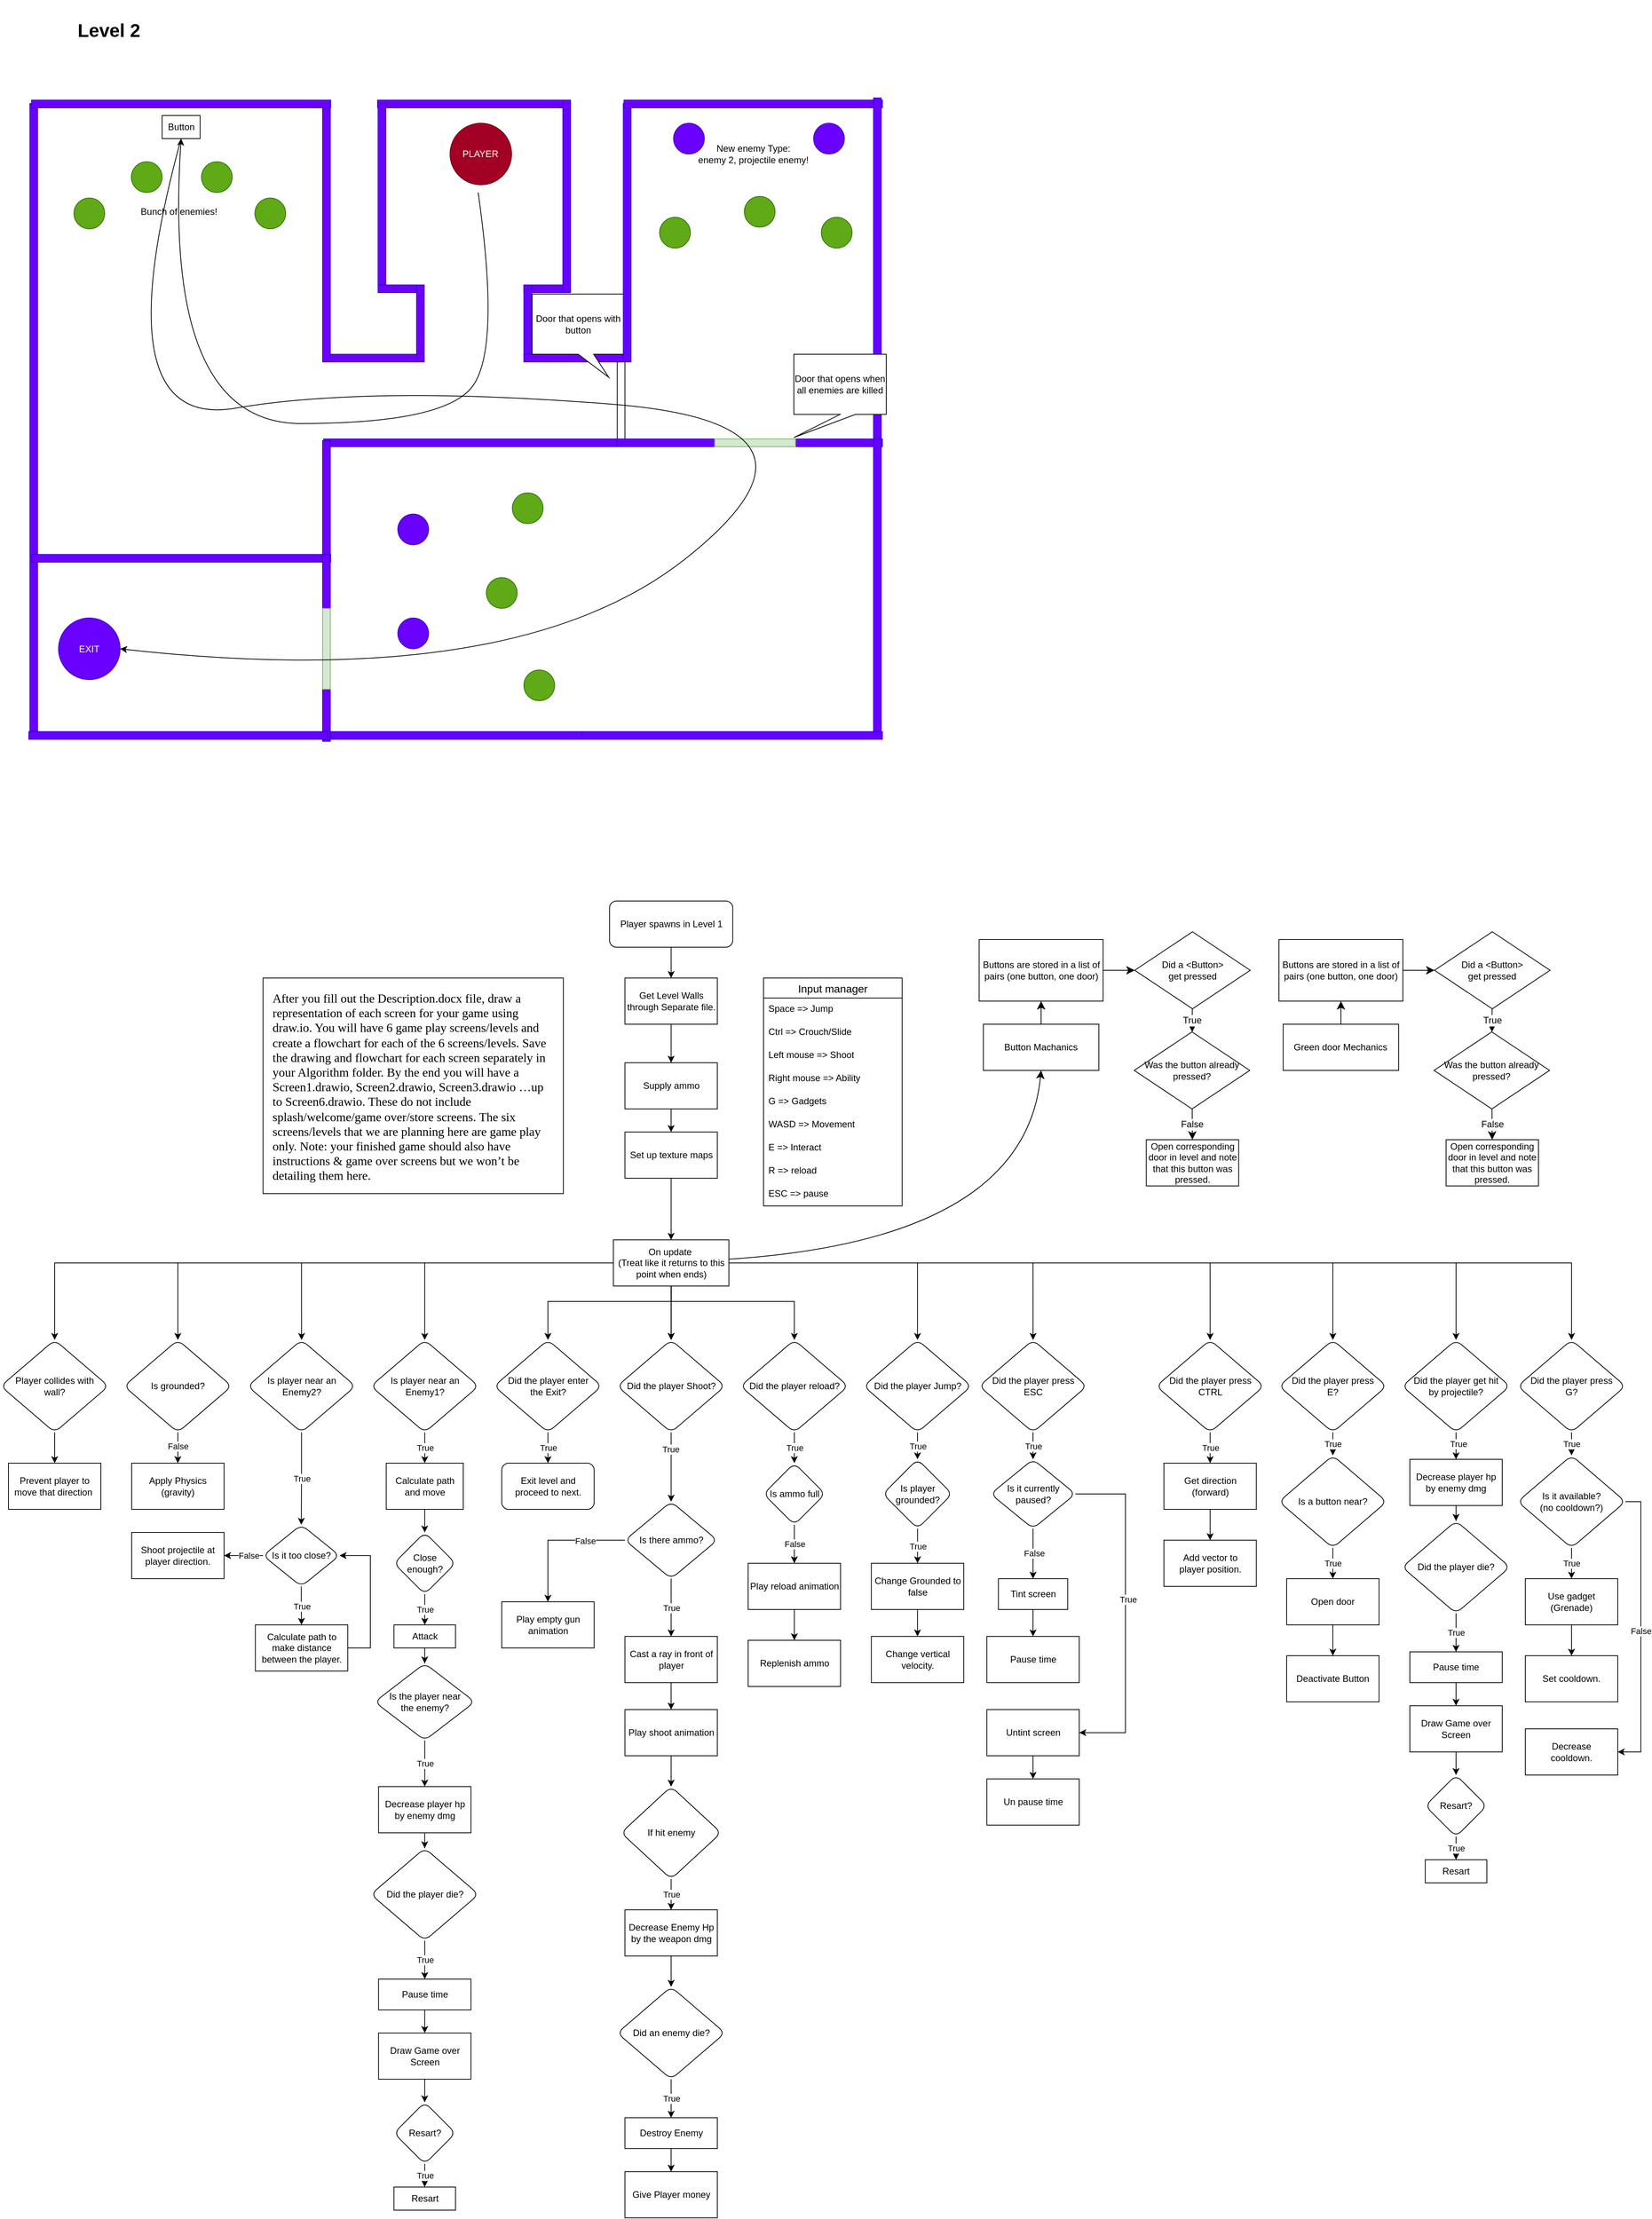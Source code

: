 <mxfile version="26.2.14">
  <diagram name="Page-1" id="39j0aMAwN46x6k9twVRf">
    <mxGraphModel dx="1889" dy="1077" grid="1" gridSize="10" guides="1" tooltips="1" connect="1" arrows="1" fold="1" page="1" pageScale="1" pageWidth="1200" pageHeight="2400" math="0" shadow="0">
      <root>
        <mxCell id="0" />
        <mxCell id="1" parent="0" />
        <mxCell id="3_nQXl5tRWnEGOc4Bg58-10" value="" style="edgeStyle=orthogonalEdgeStyle;rounded=0;orthogonalLoop=1;jettySize=auto;html=1;" parent="1" source="3_nQXl5tRWnEGOc4Bg58-11" target="3_nQXl5tRWnEGOc4Bg58-95" edge="1">
          <mxGeometry relative="1" as="geometry" />
        </mxCell>
        <mxCell id="3_nQXl5tRWnEGOc4Bg58-11" value="Player spawns in Level 1" style="rounded=1;whiteSpace=wrap;html=1;" parent="1" vertex="1">
          <mxGeometry x="790.64" y="1190" width="160" height="60" as="geometry" />
        </mxCell>
        <mxCell id="3_nQXl5tRWnEGOc4Bg58-12" value="Input manager" style="swimlane;fontStyle=0;childLayout=stackLayout;horizontal=1;startSize=26;horizontalStack=0;resizeParent=1;resizeParentMax=0;resizeLast=0;collapsible=1;marginBottom=0;align=center;fontSize=14;" parent="1" vertex="1">
          <mxGeometry x="990.64" y="1290" width="180" height="296" as="geometry">
            <mxRectangle x="790" y="520" width="130" height="30" as="alternateBounds" />
          </mxGeometry>
        </mxCell>
        <mxCell id="3_nQXl5tRWnEGOc4Bg58-13" value="Space =&amp;gt; Jump" style="text;strokeColor=none;fillColor=none;spacingLeft=4;spacingRight=4;overflow=hidden;rotatable=0;points=[[0,0.5],[1,0.5]];portConstraint=eastwest;fontSize=12;whiteSpace=wrap;html=1;" parent="3_nQXl5tRWnEGOc4Bg58-12" vertex="1">
          <mxGeometry y="26" width="180" height="30" as="geometry" />
        </mxCell>
        <mxCell id="3_nQXl5tRWnEGOc4Bg58-14" value="Ctrl =&amp;gt; Crouch/Slide" style="text;strokeColor=none;fillColor=none;spacingLeft=4;spacingRight=4;overflow=hidden;rotatable=0;points=[[0,0.5],[1,0.5]];portConstraint=eastwest;fontSize=12;whiteSpace=wrap;html=1;" parent="3_nQXl5tRWnEGOc4Bg58-12" vertex="1">
          <mxGeometry y="56" width="180" height="30" as="geometry" />
        </mxCell>
        <mxCell id="3_nQXl5tRWnEGOc4Bg58-15" value="Left mouse =&amp;gt; Shoot" style="text;strokeColor=none;fillColor=none;spacingLeft=4;spacingRight=4;overflow=hidden;rotatable=0;points=[[0,0.5],[1,0.5]];portConstraint=eastwest;fontSize=12;whiteSpace=wrap;html=1;" parent="3_nQXl5tRWnEGOc4Bg58-12" vertex="1">
          <mxGeometry y="86" width="180" height="30" as="geometry" />
        </mxCell>
        <mxCell id="3_nQXl5tRWnEGOc4Bg58-16" value="Right mouse =&amp;gt; Ability" style="text;strokeColor=none;fillColor=none;spacingLeft=4;spacingRight=4;overflow=hidden;rotatable=0;points=[[0,0.5],[1,0.5]];portConstraint=eastwest;fontSize=12;whiteSpace=wrap;html=1;" parent="3_nQXl5tRWnEGOc4Bg58-12" vertex="1">
          <mxGeometry y="116" width="180" height="30" as="geometry" />
        </mxCell>
        <mxCell id="3_nQXl5tRWnEGOc4Bg58-267" value="G =&amp;gt; Gadgets" style="text;strokeColor=none;fillColor=none;spacingLeft=4;spacingRight=4;overflow=hidden;rotatable=0;points=[[0,0.5],[1,0.5]];portConstraint=eastwest;fontSize=12;whiteSpace=wrap;html=1;" parent="3_nQXl5tRWnEGOc4Bg58-12" vertex="1">
          <mxGeometry y="146" width="180" height="30" as="geometry" />
        </mxCell>
        <mxCell id="3_nQXl5tRWnEGOc4Bg58-17" value="WASD =&amp;gt; Movement" style="text;strokeColor=none;fillColor=none;spacingLeft=4;spacingRight=4;overflow=hidden;rotatable=0;points=[[0,0.5],[1,0.5]];portConstraint=eastwest;fontSize=12;whiteSpace=wrap;html=1;" parent="3_nQXl5tRWnEGOc4Bg58-12" vertex="1">
          <mxGeometry y="176" width="180" height="30" as="geometry" />
        </mxCell>
        <mxCell id="3_nQXl5tRWnEGOc4Bg58-18" value="E =&amp;gt; Interact" style="text;strokeColor=none;fillColor=none;spacingLeft=4;spacingRight=4;overflow=hidden;rotatable=0;points=[[0,0.5],[1,0.5]];portConstraint=eastwest;fontSize=12;whiteSpace=wrap;html=1;" parent="3_nQXl5tRWnEGOc4Bg58-12" vertex="1">
          <mxGeometry y="206" width="180" height="30" as="geometry" />
        </mxCell>
        <mxCell id="3_nQXl5tRWnEGOc4Bg58-19" value="R =&amp;gt; reload" style="text;strokeColor=none;fillColor=none;spacingLeft=4;spacingRight=4;overflow=hidden;rotatable=0;points=[[0,0.5],[1,0.5]];portConstraint=eastwest;fontSize=12;whiteSpace=wrap;html=1;" parent="3_nQXl5tRWnEGOc4Bg58-12" vertex="1">
          <mxGeometry y="236" width="180" height="30" as="geometry" />
        </mxCell>
        <mxCell id="3_nQXl5tRWnEGOc4Bg58-20" value="ESC =&amp;gt; pause" style="text;strokeColor=none;fillColor=none;spacingLeft=4;spacingRight=4;overflow=hidden;rotatable=0;points=[[0,0.5],[1,0.5]];portConstraint=eastwest;fontSize=12;whiteSpace=wrap;html=1;" parent="3_nQXl5tRWnEGOc4Bg58-12" vertex="1">
          <mxGeometry y="266" width="180" height="30" as="geometry" />
        </mxCell>
        <mxCell id="3_nQXl5tRWnEGOc4Bg58-21" value="" style="edgeStyle=orthogonalEdgeStyle;rounded=0;orthogonalLoop=1;jettySize=auto;html=1;" parent="1" source="3_nQXl5tRWnEGOc4Bg58-23" target="3_nQXl5tRWnEGOc4Bg58-79" edge="1">
          <mxGeometry relative="1" as="geometry" />
        </mxCell>
        <mxCell id="3_nQXl5tRWnEGOc4Bg58-22" value="True" style="edgeLabel;html=1;align=center;verticalAlign=middle;resizable=0;points=[];" parent="3_nQXl5tRWnEGOc4Bg58-21" vertex="1" connectable="0">
          <mxGeometry x="-0.511" y="-1" relative="1" as="geometry">
            <mxPoint as="offset" />
          </mxGeometry>
        </mxCell>
        <mxCell id="3_nQXl5tRWnEGOc4Bg58-23" value="Did the player Shoot?" style="rhombus;whiteSpace=wrap;html=1;rounded=1;" parent="1" vertex="1">
          <mxGeometry x="800.64" y="1760" width="140" height="120" as="geometry" />
        </mxCell>
        <mxCell id="3_nQXl5tRWnEGOc4Bg58-24" value="Apply Physics (gravity)" style="rounded=0;whiteSpace=wrap;html=1;" parent="1" vertex="1">
          <mxGeometry x="170" y="1920" width="120" height="60" as="geometry" />
        </mxCell>
        <mxCell id="3_nQXl5tRWnEGOc4Bg58-25" value="" style="edgeStyle=orthogonalEdgeStyle;rounded=0;orthogonalLoop=1;jettySize=auto;html=1;" parent="1" source="3_nQXl5tRWnEGOc4Bg58-34" target="3_nQXl5tRWnEGOc4Bg58-23" edge="1">
          <mxGeometry relative="1" as="geometry" />
        </mxCell>
        <mxCell id="3_nQXl5tRWnEGOc4Bg58-26" value="" style="edgeStyle=orthogonalEdgeStyle;rounded=0;orthogonalLoop=1;jettySize=auto;html=1;" parent="1" source="3_nQXl5tRWnEGOc4Bg58-34" target="3_nQXl5tRWnEGOc4Bg58-23" edge="1">
          <mxGeometry relative="1" as="geometry" />
        </mxCell>
        <mxCell id="3_nQXl5tRWnEGOc4Bg58-27" style="edgeStyle=orthogonalEdgeStyle;rounded=0;orthogonalLoop=1;jettySize=auto;html=1;entryX=0.5;entryY=0;entryDx=0;entryDy=0;" parent="1" source="3_nQXl5tRWnEGOc4Bg58-34" target="3_nQXl5tRWnEGOc4Bg58-46" edge="1">
          <mxGeometry relative="1" as="geometry">
            <Array as="points">
              <mxPoint x="870.64" y="1710" />
              <mxPoint x="710.64" y="1710" />
            </Array>
          </mxGeometry>
        </mxCell>
        <mxCell id="3_nQXl5tRWnEGOc4Bg58-28" style="edgeStyle=orthogonalEdgeStyle;rounded=0;orthogonalLoop=1;jettySize=auto;html=1;" parent="1" source="3_nQXl5tRWnEGOc4Bg58-34" target="3_nQXl5tRWnEGOc4Bg58-63" edge="1">
          <mxGeometry relative="1" as="geometry" />
        </mxCell>
        <mxCell id="3_nQXl5tRWnEGOc4Bg58-29" style="edgeStyle=orthogonalEdgeStyle;rounded=0;orthogonalLoop=1;jettySize=auto;html=1;" parent="1" source="3_nQXl5tRWnEGOc4Bg58-34" target="3_nQXl5tRWnEGOc4Bg58-71" edge="1">
          <mxGeometry relative="1" as="geometry">
            <Array as="points">
              <mxPoint x="870.64" y="1710" />
              <mxPoint x="1030.64" y="1710" />
            </Array>
          </mxGeometry>
        </mxCell>
        <mxCell id="3_nQXl5tRWnEGOc4Bg58-30" style="edgeStyle=orthogonalEdgeStyle;rounded=0;orthogonalLoop=1;jettySize=auto;html=1;" parent="1" source="3_nQXl5tRWnEGOc4Bg58-34" target="3_nQXl5tRWnEGOc4Bg58-82" edge="1">
          <mxGeometry relative="1" as="geometry" />
        </mxCell>
        <mxCell id="3_nQXl5tRWnEGOc4Bg58-31" style="edgeStyle=orthogonalEdgeStyle;rounded=0;orthogonalLoop=1;jettySize=auto;html=1;" parent="1" source="3_nQXl5tRWnEGOc4Bg58-34" target="3_nQXl5tRWnEGOc4Bg58-93" edge="1">
          <mxGeometry relative="1" as="geometry" />
        </mxCell>
        <mxCell id="3_nQXl5tRWnEGOc4Bg58-32" style="edgeStyle=orthogonalEdgeStyle;rounded=0;orthogonalLoop=1;jettySize=auto;html=1;entryX=0.5;entryY=0;entryDx=0;entryDy=0;" parent="1" source="3_nQXl5tRWnEGOc4Bg58-34" target="3_nQXl5tRWnEGOc4Bg58-115" edge="1">
          <mxGeometry relative="1" as="geometry" />
        </mxCell>
        <mxCell id="3_nQXl5tRWnEGOc4Bg58-33" style="edgeStyle=orthogonalEdgeStyle;rounded=0;orthogonalLoop=1;jettySize=auto;html=1;entryX=0.5;entryY=0;entryDx=0;entryDy=0;" parent="1" source="3_nQXl5tRWnEGOc4Bg58-34" target="3_nQXl5tRWnEGOc4Bg58-101" edge="1">
          <mxGeometry relative="1" as="geometry" />
        </mxCell>
        <mxCell id="3_nQXl5tRWnEGOc4Bg58-223" style="edgeStyle=orthogonalEdgeStyle;rounded=0;orthogonalLoop=1;jettySize=auto;html=1;entryX=0.5;entryY=0;entryDx=0;entryDy=0;" parent="1" source="3_nQXl5tRWnEGOc4Bg58-34" target="3_nQXl5tRWnEGOc4Bg58-221" edge="1">
          <mxGeometry relative="1" as="geometry" />
        </mxCell>
        <mxCell id="3_nQXl5tRWnEGOc4Bg58-247" style="edgeStyle=orthogonalEdgeStyle;rounded=0;orthogonalLoop=1;jettySize=auto;html=1;entryX=0.5;entryY=0;entryDx=0;entryDy=0;" parent="1" source="3_nQXl5tRWnEGOc4Bg58-34" target="3_nQXl5tRWnEGOc4Bg58-231" edge="1">
          <mxGeometry relative="1" as="geometry" />
        </mxCell>
        <mxCell id="3_nQXl5tRWnEGOc4Bg58-256" style="edgeStyle=orthogonalEdgeStyle;rounded=0;orthogonalLoop=1;jettySize=auto;html=1;entryX=0.5;entryY=0;entryDx=0;entryDy=0;" parent="1" source="3_nQXl5tRWnEGOc4Bg58-34" target="3_nQXl5tRWnEGOc4Bg58-252" edge="1">
          <mxGeometry relative="1" as="geometry" />
        </mxCell>
        <mxCell id="3_nQXl5tRWnEGOc4Bg58-276" style="edgeStyle=orthogonalEdgeStyle;rounded=0;orthogonalLoop=1;jettySize=auto;html=1;entryX=0.5;entryY=0;entryDx=0;entryDy=0;" parent="1" source="3_nQXl5tRWnEGOc4Bg58-34" target="3_nQXl5tRWnEGOc4Bg58-275" edge="1">
          <mxGeometry relative="1" as="geometry" />
        </mxCell>
        <mxCell id="vhEG3kiSZnOUu8myDQIe-4" style="edgeStyle=orthogonalEdgeStyle;rounded=0;orthogonalLoop=1;jettySize=auto;html=1;entryX=0.5;entryY=0;entryDx=0;entryDy=0;" parent="1" source="3_nQXl5tRWnEGOc4Bg58-34" target="vhEG3kiSZnOUu8myDQIe-2" edge="1">
          <mxGeometry relative="1" as="geometry" />
        </mxCell>
        <mxCell id="929An35CtNsn8mJ7KxwY-10" style="edgeStyle=none;curved=1;rounded=0;orthogonalLoop=1;jettySize=auto;html=1;entryX=0.5;entryY=1;entryDx=0;entryDy=0;fontSize=12;startSize=8;endSize=8;" edge="1" parent="1" source="3_nQXl5tRWnEGOc4Bg58-34" target="929An35CtNsn8mJ7KxwY-2">
          <mxGeometry relative="1" as="geometry">
            <Array as="points">
              <mxPoint x="1330" y="1630" />
            </Array>
          </mxGeometry>
        </mxCell>
        <mxCell id="3_nQXl5tRWnEGOc4Bg58-34" value="On update&amp;nbsp;&lt;div&gt;(Treat like it returns to this point when ends)&lt;/div&gt;" style="rounded=0;whiteSpace=wrap;html=1;" parent="1" vertex="1">
          <mxGeometry x="795.64" y="1630" width="150" height="60" as="geometry" />
        </mxCell>
        <mxCell id="3_nQXl5tRWnEGOc4Bg58-35" value="" style="edgeStyle=orthogonalEdgeStyle;rounded=0;orthogonalLoop=1;jettySize=auto;html=1;" parent="1" source="3_nQXl5tRWnEGOc4Bg58-36" target="3_nQXl5tRWnEGOc4Bg58-90" edge="1">
          <mxGeometry relative="1" as="geometry" />
        </mxCell>
        <mxCell id="3_nQXl5tRWnEGOc4Bg58-36" value="Cast a ray in front of player" style="rounded=0;whiteSpace=wrap;html=1;" parent="1" vertex="1">
          <mxGeometry x="810.64" y="2145" width="120" height="60" as="geometry" />
        </mxCell>
        <mxCell id="3_nQXl5tRWnEGOc4Bg58-37" value="True" style="edgeStyle=orthogonalEdgeStyle;rounded=0;orthogonalLoop=1;jettySize=auto;html=1;" parent="1" source="3_nQXl5tRWnEGOc4Bg58-38" target="3_nQXl5tRWnEGOc4Bg58-40" edge="1">
          <mxGeometry relative="1" as="geometry" />
        </mxCell>
        <mxCell id="3_nQXl5tRWnEGOc4Bg58-38" value="If hit enemy" style="rhombus;whiteSpace=wrap;html=1;rounded=1;" parent="1" vertex="1">
          <mxGeometry x="805.64" y="2340" width="130" height="120" as="geometry" />
        </mxCell>
        <mxCell id="3_nQXl5tRWnEGOc4Bg58-39" value="" style="edgeStyle=orthogonalEdgeStyle;rounded=0;orthogonalLoop=1;jettySize=auto;html=1;" parent="1" source="3_nQXl5tRWnEGOc4Bg58-40" target="3_nQXl5tRWnEGOc4Bg58-49" edge="1">
          <mxGeometry relative="1" as="geometry" />
        </mxCell>
        <mxCell id="3_nQXl5tRWnEGOc4Bg58-40" value="Decrease Enemy Hp by the weapon dmg" style="whiteSpace=wrap;html=1;rounded=0;" parent="1" vertex="1">
          <mxGeometry x="810.64" y="2500" width="120" height="60" as="geometry" />
        </mxCell>
        <mxCell id="3_nQXl5tRWnEGOc4Bg58-41" value="True" style="edgeStyle=orthogonalEdgeStyle;rounded=0;orthogonalLoop=1;jettySize=auto;html=1;" parent="1" source="3_nQXl5tRWnEGOc4Bg58-42" target="3_nQXl5tRWnEGOc4Bg58-44" edge="1">
          <mxGeometry relative="1" as="geometry" />
        </mxCell>
        <mxCell id="3_nQXl5tRWnEGOc4Bg58-42" value="Is the player near the enemy?" style="rhombus;whiteSpace=wrap;html=1;rounded=1;spacing=10;" parent="1" vertex="1">
          <mxGeometry x="485.64" y="2180" width="130" height="100" as="geometry" />
        </mxCell>
        <mxCell id="3_nQXl5tRWnEGOc4Bg58-43" value="" style="edgeStyle=orthogonalEdgeStyle;rounded=0;orthogonalLoop=1;jettySize=auto;html=1;" parent="1" source="3_nQXl5tRWnEGOc4Bg58-44" target="3_nQXl5tRWnEGOc4Bg58-54" edge="1">
          <mxGeometry relative="1" as="geometry" />
        </mxCell>
        <mxCell id="3_nQXl5tRWnEGOc4Bg58-44" value="Decrease player hp by enemy dmg" style="rounded=0;whiteSpace=wrap;html=1;" parent="1" vertex="1">
          <mxGeometry x="490.64" y="2340" width="120" height="60" as="geometry" />
        </mxCell>
        <mxCell id="3_nQXl5tRWnEGOc4Bg58-45" value="True" style="edgeStyle=orthogonalEdgeStyle;rounded=0;orthogonalLoop=1;jettySize=auto;html=1;" parent="1" source="3_nQXl5tRWnEGOc4Bg58-46" target="3_nQXl5tRWnEGOc4Bg58-47" edge="1">
          <mxGeometry relative="1" as="geometry" />
        </mxCell>
        <mxCell id="3_nQXl5tRWnEGOc4Bg58-46" value="Did the player enter the Exit?" style="rhombus;whiteSpace=wrap;html=1;rounded=1;spacingLeft=10;spacingRight=10;" parent="1" vertex="1">
          <mxGeometry x="640.64" y="1760" width="140" height="120" as="geometry" />
        </mxCell>
        <mxCell id="3_nQXl5tRWnEGOc4Bg58-47" value="Exit level and proceed to next." style="whiteSpace=wrap;html=1;rounded=1;spacingLeft=10;spacingRight=10;" parent="1" vertex="1">
          <mxGeometry x="650.64" y="1920" width="120" height="60" as="geometry" />
        </mxCell>
        <mxCell id="3_nQXl5tRWnEGOc4Bg58-48" value="True" style="edgeStyle=orthogonalEdgeStyle;rounded=0;orthogonalLoop=1;jettySize=auto;html=1;" parent="1" source="3_nQXl5tRWnEGOc4Bg58-49" target="3_nQXl5tRWnEGOc4Bg58-51" edge="1">
          <mxGeometry relative="1" as="geometry" />
        </mxCell>
        <mxCell id="3_nQXl5tRWnEGOc4Bg58-49" value="Did an enemy die?" style="rhombus;whiteSpace=wrap;html=1;rounded=1;" parent="1" vertex="1">
          <mxGeometry x="800.64" y="2600" width="140" height="120" as="geometry" />
        </mxCell>
        <mxCell id="3_nQXl5tRWnEGOc4Bg58-50" value="" style="edgeStyle=orthogonalEdgeStyle;rounded=0;orthogonalLoop=1;jettySize=auto;html=1;" parent="1" source="3_nQXl5tRWnEGOc4Bg58-51" target="3_nQXl5tRWnEGOc4Bg58-52" edge="1">
          <mxGeometry relative="1" as="geometry" />
        </mxCell>
        <mxCell id="3_nQXl5tRWnEGOc4Bg58-51" value="Destroy Enemy" style="whiteSpace=wrap;html=1;rounded=0;" parent="1" vertex="1">
          <mxGeometry x="810.64" y="2770" width="120" height="40" as="geometry" />
        </mxCell>
        <mxCell id="3_nQXl5tRWnEGOc4Bg58-52" value="Give Player money" style="whiteSpace=wrap;html=1;rounded=0;" parent="1" vertex="1">
          <mxGeometry x="810.64" y="2840" width="120" height="60" as="geometry" />
        </mxCell>
        <mxCell id="3_nQXl5tRWnEGOc4Bg58-53" value="True" style="edgeStyle=orthogonalEdgeStyle;rounded=0;orthogonalLoop=1;jettySize=auto;html=1;" parent="1" source="3_nQXl5tRWnEGOc4Bg58-54" target="3_nQXl5tRWnEGOc4Bg58-56" edge="1">
          <mxGeometry relative="1" as="geometry" />
        </mxCell>
        <mxCell id="3_nQXl5tRWnEGOc4Bg58-54" value="Did the player die?" style="rhombus;whiteSpace=wrap;html=1;rounded=1;" parent="1" vertex="1">
          <mxGeometry x="480.64" y="2420" width="140" height="120" as="geometry" />
        </mxCell>
        <mxCell id="3_nQXl5tRWnEGOc4Bg58-55" value="" style="edgeStyle=orthogonalEdgeStyle;rounded=0;orthogonalLoop=1;jettySize=auto;html=1;" parent="1" source="3_nQXl5tRWnEGOc4Bg58-56" target="3_nQXl5tRWnEGOc4Bg58-58" edge="1">
          <mxGeometry relative="1" as="geometry" />
        </mxCell>
        <mxCell id="3_nQXl5tRWnEGOc4Bg58-56" value="Pause time" style="whiteSpace=wrap;html=1;rounded=0;" parent="1" vertex="1">
          <mxGeometry x="490.64" y="2590" width="120" height="40" as="geometry" />
        </mxCell>
        <mxCell id="3_nQXl5tRWnEGOc4Bg58-57" value="" style="edgeStyle=orthogonalEdgeStyle;rounded=0;orthogonalLoop=1;jettySize=auto;html=1;" parent="1" source="3_nQXl5tRWnEGOc4Bg58-58" target="3_nQXl5tRWnEGOc4Bg58-60" edge="1">
          <mxGeometry relative="1" as="geometry" />
        </mxCell>
        <mxCell id="3_nQXl5tRWnEGOc4Bg58-58" value="Draw Game over Screen" style="whiteSpace=wrap;html=1;rounded=0;" parent="1" vertex="1">
          <mxGeometry x="490.64" y="2660" width="120" height="60" as="geometry" />
        </mxCell>
        <mxCell id="3_nQXl5tRWnEGOc4Bg58-59" value="True" style="edgeStyle=orthogonalEdgeStyle;rounded=0;orthogonalLoop=1;jettySize=auto;html=1;" parent="1" source="3_nQXl5tRWnEGOc4Bg58-60" target="3_nQXl5tRWnEGOc4Bg58-61" edge="1">
          <mxGeometry relative="1" as="geometry" />
        </mxCell>
        <mxCell id="3_nQXl5tRWnEGOc4Bg58-60" value="Resart?" style="rhombus;whiteSpace=wrap;html=1;rounded=1;" parent="1" vertex="1">
          <mxGeometry x="510.64" y="2750" width="80" height="80" as="geometry" />
        </mxCell>
        <mxCell id="3_nQXl5tRWnEGOc4Bg58-61" value="Resart" style="whiteSpace=wrap;html=1;rounded=0;" parent="1" vertex="1">
          <mxGeometry x="510.64" y="2860" width="80" height="30" as="geometry" />
        </mxCell>
        <mxCell id="3_nQXl5tRWnEGOc4Bg58-62" value="True" style="edgeStyle=orthogonalEdgeStyle;rounded=0;orthogonalLoop=1;jettySize=auto;html=1;" parent="1" source="3_nQXl5tRWnEGOc4Bg58-63" target="3_nQXl5tRWnEGOc4Bg58-65" edge="1">
          <mxGeometry relative="1" as="geometry" />
        </mxCell>
        <mxCell id="3_nQXl5tRWnEGOc4Bg58-63" value="Is player near an Enemy1?" style="rhombus;whiteSpace=wrap;html=1;rounded=1;spacingLeft=10;spacingRight=10;" parent="1" vertex="1">
          <mxGeometry x="480.64" y="1760" width="140" height="120" as="geometry" />
        </mxCell>
        <mxCell id="3_nQXl5tRWnEGOc4Bg58-64" value="" style="edgeStyle=orthogonalEdgeStyle;rounded=0;orthogonalLoop=1;jettySize=auto;html=1;" parent="1" source="3_nQXl5tRWnEGOc4Bg58-65" target="3_nQXl5tRWnEGOc4Bg58-67" edge="1">
          <mxGeometry relative="1" as="geometry" />
        </mxCell>
        <mxCell id="3_nQXl5tRWnEGOc4Bg58-65" value="Calculate path and move" style="whiteSpace=wrap;html=1;rounded=0;" parent="1" vertex="1">
          <mxGeometry x="500.64" y="1920" width="100" height="60" as="geometry" />
        </mxCell>
        <mxCell id="3_nQXl5tRWnEGOc4Bg58-66" value="True" style="edgeStyle=orthogonalEdgeStyle;rounded=0;orthogonalLoop=1;jettySize=auto;html=1;" parent="1" source="3_nQXl5tRWnEGOc4Bg58-67" target="3_nQXl5tRWnEGOc4Bg58-69" edge="1">
          <mxGeometry relative="1" as="geometry" />
        </mxCell>
        <mxCell id="3_nQXl5tRWnEGOc4Bg58-67" value="Close enough?" style="rhombus;whiteSpace=wrap;html=1;rounded=1;" parent="1" vertex="1">
          <mxGeometry x="510.64" y="2010" width="80" height="80" as="geometry" />
        </mxCell>
        <mxCell id="3_nQXl5tRWnEGOc4Bg58-68" value="" style="edgeStyle=orthogonalEdgeStyle;rounded=0;orthogonalLoop=1;jettySize=auto;html=1;" parent="1" source="3_nQXl5tRWnEGOc4Bg58-69" target="3_nQXl5tRWnEGOc4Bg58-42" edge="1">
          <mxGeometry relative="1" as="geometry" />
        </mxCell>
        <mxCell id="3_nQXl5tRWnEGOc4Bg58-69" value="Attack" style="whiteSpace=wrap;html=1;rounded=0;" parent="1" vertex="1">
          <mxGeometry x="510.64" y="2130" width="80" height="30" as="geometry" />
        </mxCell>
        <mxCell id="3_nQXl5tRWnEGOc4Bg58-70" value="True" style="edgeStyle=orthogonalEdgeStyle;rounded=0;orthogonalLoop=1;jettySize=auto;html=1;" parent="1" source="3_nQXl5tRWnEGOc4Bg58-71" target="3_nQXl5tRWnEGOc4Bg58-73" edge="1">
          <mxGeometry relative="1" as="geometry" />
        </mxCell>
        <mxCell id="3_nQXl5tRWnEGOc4Bg58-71" value="Did the player reload?" style="rhombus;whiteSpace=wrap;html=1;rounded=1;" parent="1" vertex="1">
          <mxGeometry x="960.64" y="1760" width="140" height="120" as="geometry" />
        </mxCell>
        <mxCell id="3_nQXl5tRWnEGOc4Bg58-72" value="False" style="edgeStyle=orthogonalEdgeStyle;rounded=0;orthogonalLoop=1;jettySize=auto;html=1;" parent="1" source="3_nQXl5tRWnEGOc4Bg58-73" target="3_nQXl5tRWnEGOc4Bg58-75" edge="1">
          <mxGeometry relative="1" as="geometry" />
        </mxCell>
        <mxCell id="3_nQXl5tRWnEGOc4Bg58-73" value="Is ammo full" style="rhombus;whiteSpace=wrap;html=1;rounded=1;" parent="1" vertex="1">
          <mxGeometry x="990.64" y="1920" width="80" height="80" as="geometry" />
        </mxCell>
        <mxCell id="3_nQXl5tRWnEGOc4Bg58-74" value="" style="edgeStyle=orthogonalEdgeStyle;rounded=0;orthogonalLoop=1;jettySize=auto;html=1;" parent="1" source="3_nQXl5tRWnEGOc4Bg58-75" target="3_nQXl5tRWnEGOc4Bg58-80" edge="1">
          <mxGeometry relative="1" as="geometry" />
        </mxCell>
        <mxCell id="3_nQXl5tRWnEGOc4Bg58-75" value="Play reload animation" style="whiteSpace=wrap;html=1;rounded=0;" parent="1" vertex="1">
          <mxGeometry x="970.64" y="2050" width="120" height="60" as="geometry" />
        </mxCell>
        <mxCell id="3_nQXl5tRWnEGOc4Bg58-76" value="True" style="edgeStyle=orthogonalEdgeStyle;rounded=0;orthogonalLoop=1;jettySize=auto;html=1;" parent="1" source="3_nQXl5tRWnEGOc4Bg58-79" target="3_nQXl5tRWnEGOc4Bg58-36" edge="1">
          <mxGeometry relative="1" as="geometry" />
        </mxCell>
        <mxCell id="3_nQXl5tRWnEGOc4Bg58-77" value="" style="edgeStyle=orthogonalEdgeStyle;rounded=0;orthogonalLoop=1;jettySize=auto;html=1;" parent="1" source="3_nQXl5tRWnEGOc4Bg58-79" target="3_nQXl5tRWnEGOc4Bg58-88" edge="1">
          <mxGeometry relative="1" as="geometry" />
        </mxCell>
        <mxCell id="3_nQXl5tRWnEGOc4Bg58-78" value="False" style="edgeLabel;html=1;align=center;verticalAlign=middle;resizable=0;points=[];" parent="3_nQXl5tRWnEGOc4Bg58-77" vertex="1" connectable="0">
          <mxGeometry x="-0.43" y="1" relative="1" as="geometry">
            <mxPoint as="offset" />
          </mxGeometry>
        </mxCell>
        <mxCell id="3_nQXl5tRWnEGOc4Bg58-79" value="Is there ammo?" style="rhombus;whiteSpace=wrap;html=1;rounded=1;" parent="1" vertex="1">
          <mxGeometry x="810.64" y="1970" width="120" height="100" as="geometry" />
        </mxCell>
        <mxCell id="3_nQXl5tRWnEGOc4Bg58-80" value="Replenish ammo" style="whiteSpace=wrap;html=1;rounded=0;" parent="1" vertex="1">
          <mxGeometry x="970.64" y="2150" width="120" height="60" as="geometry" />
        </mxCell>
        <mxCell id="3_nQXl5tRWnEGOc4Bg58-81" value="True" style="edgeStyle=orthogonalEdgeStyle;rounded=0;orthogonalLoop=1;jettySize=auto;html=1;" parent="1" source="3_nQXl5tRWnEGOc4Bg58-82" target="3_nQXl5tRWnEGOc4Bg58-84" edge="1">
          <mxGeometry relative="1" as="geometry" />
        </mxCell>
        <mxCell id="3_nQXl5tRWnEGOc4Bg58-82" value="Did the player Jump?" style="rhombus;whiteSpace=wrap;html=1;rounded=1;" parent="1" vertex="1">
          <mxGeometry x="1120.64" y="1760" width="140" height="120" as="geometry" />
        </mxCell>
        <mxCell id="3_nQXl5tRWnEGOc4Bg58-83" value="True" style="edgeStyle=orthogonalEdgeStyle;rounded=0;orthogonalLoop=1;jettySize=auto;html=1;" parent="1" source="3_nQXl5tRWnEGOc4Bg58-84" target="3_nQXl5tRWnEGOc4Bg58-86" edge="1">
          <mxGeometry relative="1" as="geometry" />
        </mxCell>
        <mxCell id="3_nQXl5tRWnEGOc4Bg58-84" value="Is player grounded?" style="rhombus;whiteSpace=wrap;html=1;rounded=1;" parent="1" vertex="1">
          <mxGeometry x="1145.64" y="1915" width="90" height="90" as="geometry" />
        </mxCell>
        <mxCell id="3_nQXl5tRWnEGOc4Bg58-85" value="" style="edgeStyle=orthogonalEdgeStyle;rounded=0;orthogonalLoop=1;jettySize=auto;html=1;" parent="1" source="3_nQXl5tRWnEGOc4Bg58-86" target="3_nQXl5tRWnEGOc4Bg58-87" edge="1">
          <mxGeometry relative="1" as="geometry" />
        </mxCell>
        <mxCell id="3_nQXl5tRWnEGOc4Bg58-86" value="Change Grounded to false" style="whiteSpace=wrap;html=1;rounded=0;" parent="1" vertex="1">
          <mxGeometry x="1130.64" y="2050" width="120" height="60" as="geometry" />
        </mxCell>
        <mxCell id="3_nQXl5tRWnEGOc4Bg58-87" value="Change vertical velocity." style="whiteSpace=wrap;html=1;rounded=0;" parent="1" vertex="1">
          <mxGeometry x="1130.64" y="2145" width="120" height="60" as="geometry" />
        </mxCell>
        <mxCell id="3_nQXl5tRWnEGOc4Bg58-88" value="Play empty gun animation" style="whiteSpace=wrap;html=1;rounded=0;" parent="1" vertex="1">
          <mxGeometry x="650.64" y="2100" width="120" height="60" as="geometry" />
        </mxCell>
        <mxCell id="3_nQXl5tRWnEGOc4Bg58-89" value="" style="edgeStyle=orthogonalEdgeStyle;rounded=0;orthogonalLoop=1;jettySize=auto;html=1;" parent="1" source="3_nQXl5tRWnEGOc4Bg58-90" target="3_nQXl5tRWnEGOc4Bg58-38" edge="1">
          <mxGeometry relative="1" as="geometry" />
        </mxCell>
        <mxCell id="3_nQXl5tRWnEGOc4Bg58-90" value="Play shoot animation" style="whiteSpace=wrap;html=1;rounded=0;" parent="1" vertex="1">
          <mxGeometry x="810.64" y="2240" width="120" height="60" as="geometry" />
        </mxCell>
        <mxCell id="3_nQXl5tRWnEGOc4Bg58-91" style="edgeStyle=orthogonalEdgeStyle;rounded=0;orthogonalLoop=1;jettySize=auto;html=1;" parent="1" source="3_nQXl5tRWnEGOc4Bg58-93" target="3_nQXl5tRWnEGOc4Bg58-24" edge="1">
          <mxGeometry relative="1" as="geometry" />
        </mxCell>
        <mxCell id="3_nQXl5tRWnEGOc4Bg58-92" value="False" style="edgeLabel;html=1;align=center;verticalAlign=middle;resizable=0;points=[];" parent="3_nQXl5tRWnEGOc4Bg58-91" vertex="1" connectable="0">
          <mxGeometry x="-0.102" relative="1" as="geometry">
            <mxPoint as="offset" />
          </mxGeometry>
        </mxCell>
        <mxCell id="3_nQXl5tRWnEGOc4Bg58-93" value="Is grounded?" style="rhombus;whiteSpace=wrap;html=1;rounded=1;" parent="1" vertex="1">
          <mxGeometry x="160" y="1760" width="140" height="120" as="geometry" />
        </mxCell>
        <mxCell id="3_nQXl5tRWnEGOc4Bg58-94" value="" style="edgeStyle=orthogonalEdgeStyle;rounded=0;orthogonalLoop=1;jettySize=auto;html=1;" parent="1" source="3_nQXl5tRWnEGOc4Bg58-95" target="3_nQXl5tRWnEGOc4Bg58-97" edge="1">
          <mxGeometry relative="1" as="geometry" />
        </mxCell>
        <mxCell id="3_nQXl5tRWnEGOc4Bg58-95" value="Get Level Walls through Separate file." style="rounded=0;whiteSpace=wrap;html=1;" parent="1" vertex="1">
          <mxGeometry x="810.64" y="1290" width="120" height="60" as="geometry" />
        </mxCell>
        <mxCell id="3_nQXl5tRWnEGOc4Bg58-96" value="" style="edgeStyle=orthogonalEdgeStyle;rounded=0;orthogonalLoop=1;jettySize=auto;html=1;" parent="1" source="3_nQXl5tRWnEGOc4Bg58-97" target="3_nQXl5tRWnEGOc4Bg58-99" edge="1">
          <mxGeometry relative="1" as="geometry" />
        </mxCell>
        <mxCell id="3_nQXl5tRWnEGOc4Bg58-97" value="Supply ammo" style="whiteSpace=wrap;html=1;rounded=0;" parent="1" vertex="1">
          <mxGeometry x="810.64" y="1400" width="120" height="60" as="geometry" />
        </mxCell>
        <mxCell id="3_nQXl5tRWnEGOc4Bg58-98" style="edgeStyle=orthogonalEdgeStyle;rounded=0;orthogonalLoop=1;jettySize=auto;html=1;entryX=0.5;entryY=0;entryDx=0;entryDy=0;" parent="1" source="3_nQXl5tRWnEGOc4Bg58-99" target="3_nQXl5tRWnEGOc4Bg58-34" edge="1">
          <mxGeometry relative="1" as="geometry" />
        </mxCell>
        <mxCell id="3_nQXl5tRWnEGOc4Bg58-99" value="Set up texture maps" style="whiteSpace=wrap;html=1;rounded=0;" parent="1" vertex="1">
          <mxGeometry x="810.64" y="1490" width="120" height="60" as="geometry" />
        </mxCell>
        <mxCell id="3_nQXl5tRWnEGOc4Bg58-100" value="True" style="edgeStyle=orthogonalEdgeStyle;rounded=0;orthogonalLoop=1;jettySize=auto;html=1;" parent="1" source="3_nQXl5tRWnEGOc4Bg58-101" target="3_nQXl5tRWnEGOc4Bg58-109" edge="1">
          <mxGeometry relative="1" as="geometry" />
        </mxCell>
        <mxCell id="3_nQXl5tRWnEGOc4Bg58-101" value="Did the player press ESC" style="rhombus;whiteSpace=wrap;html=1;rounded=1;spacingRight=10;spacingLeft=10;" parent="1" vertex="1">
          <mxGeometry x="1270.64" y="1760" width="140" height="120" as="geometry" />
        </mxCell>
        <mxCell id="3_nQXl5tRWnEGOc4Bg58-102" value="" style="edgeStyle=orthogonalEdgeStyle;rounded=0;orthogonalLoop=1;jettySize=auto;html=1;" parent="1" source="3_nQXl5tRWnEGOc4Bg58-103" target="3_nQXl5tRWnEGOc4Bg58-104" edge="1">
          <mxGeometry relative="1" as="geometry" />
        </mxCell>
        <mxCell id="3_nQXl5tRWnEGOc4Bg58-103" value="Tint screen" style="whiteSpace=wrap;html=1;rounded=0;spacingRight=10;spacingLeft=10;" parent="1" vertex="1">
          <mxGeometry x="1295.64" y="2070" width="90" height="40" as="geometry" />
        </mxCell>
        <mxCell id="3_nQXl5tRWnEGOc4Bg58-104" value="Pause time" style="whiteSpace=wrap;html=1;rounded=0;spacingRight=10;spacingLeft=10;" parent="1" vertex="1">
          <mxGeometry x="1280.64" y="2145" width="120" height="60" as="geometry" />
        </mxCell>
        <mxCell id="3_nQXl5tRWnEGOc4Bg58-105" value="" style="edgeStyle=orthogonalEdgeStyle;rounded=0;orthogonalLoop=1;jettySize=auto;html=1;" parent="1" source="3_nQXl5tRWnEGOc4Bg58-109" target="3_nQXl5tRWnEGOc4Bg58-103" edge="1">
          <mxGeometry relative="1" as="geometry" />
        </mxCell>
        <mxCell id="3_nQXl5tRWnEGOc4Bg58-106" value="False" style="edgeLabel;html=1;align=center;verticalAlign=middle;resizable=0;points=[];" parent="3_nQXl5tRWnEGOc4Bg58-105" vertex="1" connectable="0">
          <mxGeometry x="-0.013" y="1" relative="1" as="geometry">
            <mxPoint as="offset" />
          </mxGeometry>
        </mxCell>
        <mxCell id="3_nQXl5tRWnEGOc4Bg58-107" value="" style="edgeStyle=orthogonalEdgeStyle;rounded=0;orthogonalLoop=1;jettySize=auto;html=1;" parent="1" source="3_nQXl5tRWnEGOc4Bg58-109" target="3_nQXl5tRWnEGOc4Bg58-111" edge="1">
          <mxGeometry relative="1" as="geometry">
            <Array as="points">
              <mxPoint x="1460.64" y="1960" />
              <mxPoint x="1460.64" y="2270" />
            </Array>
          </mxGeometry>
        </mxCell>
        <mxCell id="3_nQXl5tRWnEGOc4Bg58-108" value="True" style="edgeLabel;html=1;align=center;verticalAlign=middle;resizable=0;points=[];" parent="3_nQXl5tRWnEGOc4Bg58-107" vertex="1" connectable="0">
          <mxGeometry x="-0.074" y="3" relative="1" as="geometry">
            <mxPoint as="offset" />
          </mxGeometry>
        </mxCell>
        <mxCell id="3_nQXl5tRWnEGOc4Bg58-109" value="Is it currently paused?" style="rhombus;whiteSpace=wrap;html=1;rounded=1;spacingRight=10;spacingLeft=10;" parent="1" vertex="1">
          <mxGeometry x="1285.64" y="1915" width="110" height="90" as="geometry" />
        </mxCell>
        <mxCell id="3_nQXl5tRWnEGOc4Bg58-110" value="" style="edgeStyle=orthogonalEdgeStyle;rounded=0;orthogonalLoop=1;jettySize=auto;html=1;" parent="1" source="3_nQXl5tRWnEGOc4Bg58-111" target="3_nQXl5tRWnEGOc4Bg58-112" edge="1">
          <mxGeometry relative="1" as="geometry" />
        </mxCell>
        <mxCell id="3_nQXl5tRWnEGOc4Bg58-111" value="Untint screen" style="whiteSpace=wrap;html=1;rounded=0;spacingRight=10;spacingLeft=10;" parent="1" vertex="1">
          <mxGeometry x="1280.64" y="2240" width="120" height="60" as="geometry" />
        </mxCell>
        <mxCell id="3_nQXl5tRWnEGOc4Bg58-112" value="Un pause time" style="whiteSpace=wrap;html=1;rounded=0;spacingRight=10;spacingLeft=10;" parent="1" vertex="1">
          <mxGeometry x="1280.64" y="2330" width="120" height="60" as="geometry" />
        </mxCell>
        <mxCell id="3_nQXl5tRWnEGOc4Bg58-113" value="&lt;span style=&quot;color: rgb(0, 0, 0); font-family: &amp;quot;Times New Roman&amp;quot;; font-size: medium;&quot;&gt;After you fill out the Description.docx file, draw a representation of each screen for your game using draw.io. You will have 6 game play screens/levels and create a flowchart for each of the 6 screens/levels. Save the drawing and flowchart for each screen separately in your Algorithm folder. By the end you will have a Screen1.drawio, Screen2.drawio, Screen3.drawio …up to Screen6.drawio. These do not include splash/welcome/game over/store screens. The six screens/levels that we are planning here are game play only. Note: your finished game should also have instructions &amp;amp; game over screens but we won’t be detailing them here.&lt;/span&gt;" style="rounded=0;whiteSpace=wrap;html=1;align=left;verticalAlign=top;spacingBottom=10;spacingLeft=10;spacingRight=10;spacingTop=10;" parent="1" vertex="1">
          <mxGeometry x="340.64" y="1290" width="390" height="280" as="geometry" />
        </mxCell>
        <mxCell id="3_nQXl5tRWnEGOc4Bg58-114" value="True" style="edgeStyle=orthogonalEdgeStyle;rounded=0;orthogonalLoop=1;jettySize=auto;html=1;" parent="1" source="3_nQXl5tRWnEGOc4Bg58-115" target="3_nQXl5tRWnEGOc4Bg58-117" edge="1">
          <mxGeometry relative="1" as="geometry" />
        </mxCell>
        <mxCell id="3_nQXl5tRWnEGOc4Bg58-115" value="Did the player press CTRL" style="rhombus;whiteSpace=wrap;html=1;rounded=1;spacingRight=10;spacingLeft=10;" parent="1" vertex="1">
          <mxGeometry x="1500.64" y="1760" width="140" height="120" as="geometry" />
        </mxCell>
        <mxCell id="3_nQXl5tRWnEGOc4Bg58-116" value="" style="edgeStyle=orthogonalEdgeStyle;rounded=0;orthogonalLoop=1;jettySize=auto;html=1;" parent="1" source="3_nQXl5tRWnEGOc4Bg58-117" target="3_nQXl5tRWnEGOc4Bg58-118" edge="1">
          <mxGeometry relative="1" as="geometry" />
        </mxCell>
        <mxCell id="3_nQXl5tRWnEGOc4Bg58-117" value="Get direction (forward)" style="whiteSpace=wrap;html=1;rounded=0;spacingRight=10;spacingLeft=10;" parent="1" vertex="1">
          <mxGeometry x="1510.64" y="1920" width="120" height="60" as="geometry" />
        </mxCell>
        <mxCell id="3_nQXl5tRWnEGOc4Bg58-118" value="Add vector to player position." style="whiteSpace=wrap;html=1;rounded=0;spacingRight=10;spacingLeft=10;" parent="1" vertex="1">
          <mxGeometry x="1510.64" y="2020" width="120" height="60" as="geometry" />
        </mxCell>
        <mxCell id="3_nQXl5tRWnEGOc4Bg58-149" value="Level 2" style="text;strokeColor=none;fillColor=none;html=1;fontSize=24;fontStyle=1;verticalAlign=middle;align=center;" parent="1" vertex="1">
          <mxGeometry x="50" y="20" width="180" height="80" as="geometry" />
        </mxCell>
        <mxCell id="3_nQXl5tRWnEGOc4Bg58-151" value="" style="rounded=0;whiteSpace=wrap;html=1;fillColor=#6a00ff;fontColor=#ffffff;strokeColor=#3700CC;" parent="1" vertex="1">
          <mxGeometry x="489.36" y="150" width="250" height="10" as="geometry" />
        </mxCell>
        <mxCell id="3_nQXl5tRWnEGOc4Bg58-152" value="" style="rounded=0;whiteSpace=wrap;html=1;fillColor=#6a00ff;fontColor=#ffffff;strokeColor=#3700CC;" parent="1" vertex="1">
          <mxGeometry x="679.36" y="390" width="60" height="10" as="geometry" />
        </mxCell>
        <mxCell id="3_nQXl5tRWnEGOc4Bg58-153" value="" style="rounded=0;whiteSpace=wrap;html=1;fillColor=#6a00ff;fontColor=#ffffff;strokeColor=#3700CC;rotation=90;" parent="1" vertex="1">
          <mxGeometry x="610" y="270" width="250" height="10" as="geometry" />
        </mxCell>
        <mxCell id="3_nQXl5tRWnEGOc4Bg58-154" value="" style="rounded=0;whiteSpace=wrap;html=1;fillColor=#6a00ff;fontColor=#ffffff;strokeColor=#3700CC;rotation=90;" parent="1" vertex="1">
          <mxGeometry x="370" y="270" width="250" height="10" as="geometry" />
        </mxCell>
        <mxCell id="3_nQXl5tRWnEGOc4Bg58-155" value="" style="rounded=0;whiteSpace=wrap;html=1;fillColor=#6a00ff;fontColor=#ffffff;strokeColor=#3700CC;" parent="1" vertex="1">
          <mxGeometry x="490" y="390" width="60" height="10" as="geometry" />
        </mxCell>
        <mxCell id="3_nQXl5tRWnEGOc4Bg58-156" value="" style="rounded=0;whiteSpace=wrap;html=1;fillColor=#6a00ff;fontColor=#ffffff;strokeColor=#3700CC;rotation=90;" parent="1" vertex="1">
          <mxGeometry x="495.32" y="434.68" width="99.36" height="10" as="geometry" />
        </mxCell>
        <mxCell id="3_nQXl5tRWnEGOc4Bg58-157" value="" style="rounded=0;whiteSpace=wrap;html=1;fillColor=#6a00ff;fontColor=#ffffff;strokeColor=#3700CC;rotation=90;" parent="1" vertex="1">
          <mxGeometry x="638.11" y="431.25" width="92.5" height="10" as="geometry" />
        </mxCell>
        <mxCell id="3_nQXl5tRWnEGOc4Bg58-158" value="" style="rounded=0;whiteSpace=wrap;html=1;fillColor=#6a00ff;fontColor=#ffffff;strokeColor=#3700CC;rotation=0;" parent="1" vertex="1">
          <mxGeometry x="419.36" y="480" width="130.64" height="10" as="geometry" />
        </mxCell>
        <mxCell id="3_nQXl5tRWnEGOc4Bg58-162" value="" style="rounded=0;whiteSpace=wrap;html=1;fillColor=#6a00ff;fontColor=#ffffff;strokeColor=#3700CC;" parent="1" vertex="1">
          <mxGeometry x="419.36" y="590" width="390" height="10" as="geometry" />
        </mxCell>
        <mxCell id="3_nQXl5tRWnEGOc4Bg58-163" value="" style="rounded=0;whiteSpace=wrap;html=1;fillColor=#6a00ff;fontColor=#ffffff;strokeColor=#3700CC;rotation=0;" parent="1" vertex="1">
          <mxGeometry x="679.36" y="480" width="130.64" height="10" as="geometry" />
        </mxCell>
        <mxCell id="3_nQXl5tRWnEGOc4Bg58-164" value="" style="rounded=0;whiteSpace=wrap;html=1;fillColor=#6a00ff;fontColor=#ffffff;strokeColor=#3700CC;rotation=90;" parent="1" vertex="1">
          <mxGeometry x="255.16" y="317.18" width="335.64" height="10" as="geometry" />
        </mxCell>
        <mxCell id="3_nQXl5tRWnEGOc4Bg58-165" value="" style="rounded=0;whiteSpace=wrap;html=1;fillColor=#6a00ff;fontColor=#ffffff;strokeColor=#3700CC;rotation=90;" parent="1" vertex="1">
          <mxGeometry x="-364.52" y="556.7" width="814.68" height="10" as="geometry" />
        </mxCell>
        <mxCell id="3_nQXl5tRWnEGOc4Bg58-166" value="" style="rounded=0;whiteSpace=wrap;html=1;fillColor=#6a00ff;fontColor=#ffffff;strokeColor=#3700CC;rotation=0;" parent="1" vertex="1">
          <mxGeometry x="40" y="150" width="388.46" height="10" as="geometry" />
        </mxCell>
        <mxCell id="3_nQXl5tRWnEGOc4Bg58-167" value="" style="rounded=0;whiteSpace=wrap;html=1;fillColor=#6a00ff;fontColor=#ffffff;strokeColor=#3700CC;rotation=0;" parent="1" vertex="1">
          <mxGeometry x="40" y="740" width="388.46" height="10" as="geometry" />
        </mxCell>
        <mxCell id="3_nQXl5tRWnEGOc4Bg58-168" value="" style="rounded=0;whiteSpace=wrap;html=1;fillColor=#6a00ff;fontColor=#ffffff;strokeColor=#3700CC;rotation=90;" parent="1" vertex="1">
          <mxGeometry x="347.66" y="662.5" width="150.64" height="10" as="geometry" />
        </mxCell>
        <mxCell id="3_nQXl5tRWnEGOc4Bg58-172" value="Button" style="rounded=0;whiteSpace=wrap;html=1;fillColor=light-dark(#FFFFFF,#FF4300);" parent="1" vertex="1">
          <mxGeometry x="209.55" y="170" width="49.36" height="30" as="geometry" />
        </mxCell>
        <mxCell id="3_nQXl5tRWnEGOc4Bg58-174" value="" style="ellipse;whiteSpace=wrap;html=1;aspect=fixed;fillColor=#60a917;fontColor=#ffffff;strokeColor=#2D7600;" parent="1" vertex="1">
          <mxGeometry x="330" y="277.18" width="40" height="40" as="geometry" />
        </mxCell>
        <mxCell id="3_nQXl5tRWnEGOc4Bg58-175" value="" style="ellipse;whiteSpace=wrap;html=1;aspect=fixed;fillColor=#60a917;fontColor=#ffffff;strokeColor=#2D7600;" parent="1" vertex="1">
          <mxGeometry x="95" y="277.18" width="40" height="40" as="geometry" />
        </mxCell>
        <mxCell id="3_nQXl5tRWnEGOc4Bg58-176" value="" style="ellipse;whiteSpace=wrap;html=1;aspect=fixed;fillColor=#60a917;fontColor=#ffffff;strokeColor=#2D7600;" parent="1" vertex="1">
          <mxGeometry x="169.55" y="230" width="40" height="40" as="geometry" />
        </mxCell>
        <mxCell id="3_nQXl5tRWnEGOc4Bg58-177" value="" style="ellipse;whiteSpace=wrap;html=1;aspect=fixed;fillColor=#60a917;fontColor=#ffffff;strokeColor=#2D7600;" parent="1" vertex="1">
          <mxGeometry x="260.64" y="230" width="40" height="40" as="geometry" />
        </mxCell>
        <mxCell id="3_nQXl5tRWnEGOc4Bg58-178" value="&lt;div&gt;Bunch of enemies!&lt;/div&gt;" style="text;html=1;align=center;verticalAlign=middle;resizable=0;points=[];autosize=1;strokeColor=none;fillColor=none;" parent="1" vertex="1">
          <mxGeometry x="170.64" y="280" width="120" height="30" as="geometry" />
        </mxCell>
        <mxCell id="3_nQXl5tRWnEGOc4Bg58-179" value="" style="rounded=0;whiteSpace=wrap;html=1;fillColor=light-dark(#FFFFFF,#FF1807);" parent="1" vertex="1">
          <mxGeometry x="800.64" y="490" width="10" height="100" as="geometry" />
        </mxCell>
        <mxCell id="3_nQXl5tRWnEGOc4Bg58-180" value="&lt;div&gt;Door that opens with button&lt;/div&gt;" style="shape=callout;whiteSpace=wrap;html=1;perimeter=calloutPerimeter;position2=0.83;" parent="1" vertex="1">
          <mxGeometry x="690" y="401.86" width="120" height="108.14" as="geometry" />
        </mxCell>
        <mxCell id="3_nQXl5tRWnEGOc4Bg58-182" value="" style="rounded=0;whiteSpace=wrap;html=1;fillColor=#6a00ff;fontColor=#ffffff;strokeColor=#3700CC;rotation=90;" parent="1" vertex="1">
          <mxGeometry x="645.64" y="317.18" width="335.64" height="10" as="geometry" />
        </mxCell>
        <mxCell id="3_nQXl5tRWnEGOc4Bg58-183" value="" style="rounded=0;whiteSpace=wrap;html=1;fillColor=#6a00ff;fontColor=#ffffff;strokeColor=#3700CC;rotation=0;" parent="1" vertex="1">
          <mxGeometry x="800" y="590" width="130" height="10" as="geometry" />
        </mxCell>
        <mxCell id="3_nQXl5tRWnEGOc4Bg58-184" value="" style="rounded=0;whiteSpace=wrap;html=1;fillColor=#6a00ff;fontColor=#ffffff;strokeColor=#3700CC;rotation=0;" parent="1" vertex="1">
          <mxGeometry x="809.36" y="150" width="335.64" height="10" as="geometry" />
        </mxCell>
        <mxCell id="3_nQXl5tRWnEGOc4Bg58-185" value="" style="rounded=0;whiteSpace=wrap;html=1;fillColor=#6a00ff;fontColor=#ffffff;strokeColor=#3700CC;rotation=90;" parent="1" vertex="1">
          <mxGeometry x="913.78" y="366.86" width="449.36" height="10" as="geometry" />
        </mxCell>
        <mxCell id="3_nQXl5tRWnEGOc4Bg58-186" value="" style="rounded=0;whiteSpace=wrap;html=1;fillColor=#6a00ff;fontColor=#ffffff;strokeColor=#3700CC;rotation=0;" parent="1" vertex="1">
          <mxGeometry x="1030" y="590" width="115" height="10" as="geometry" />
        </mxCell>
        <mxCell id="3_nQXl5tRWnEGOc4Bg58-187" value="" style="rounded=0;whiteSpace=wrap;html=1;fillColor=#d5e8d4;rotation=90;strokeColor=#82b366;" parent="1" vertex="1">
          <mxGeometry x="974.68" y="542.5" width="10" height="105" as="geometry" />
        </mxCell>
        <mxCell id="3_nQXl5tRWnEGOc4Bg58-188" value="&lt;div&gt;Door that opens when all enemies are killed&lt;/div&gt;" style="shape=callout;whiteSpace=wrap;html=1;perimeter=calloutPerimeter;position2=0;" parent="1" vertex="1">
          <mxGeometry x="1030" y="480" width="120" height="108.14" as="geometry" />
        </mxCell>
        <mxCell id="3_nQXl5tRWnEGOc4Bg58-189" value="" style="ellipse;whiteSpace=wrap;html=1;aspect=fixed;fillColor=#60a917;fontColor=#ffffff;strokeColor=#2D7600;" parent="1" vertex="1">
          <mxGeometry x="855.64" y="302.18" width="40" height="40" as="geometry" />
        </mxCell>
        <mxCell id="3_nQXl5tRWnEGOc4Bg58-190" value="" style="ellipse;whiteSpace=wrap;html=1;aspect=fixed;fillColor=#60a917;fontColor=#ffffff;strokeColor=#2D7600;" parent="1" vertex="1">
          <mxGeometry x="1065.64" y="302.18" width="40" height="40" as="geometry" />
        </mxCell>
        <mxCell id="3_nQXl5tRWnEGOc4Bg58-192" value="" style="ellipse;whiteSpace=wrap;html=1;aspect=fixed;fillColor=#60a917;fontColor=#ffffff;strokeColor=#2D7600;" parent="1" vertex="1">
          <mxGeometry x="965.64" y="275" width="40" height="40" as="geometry" />
        </mxCell>
        <mxCell id="3_nQXl5tRWnEGOc4Bg58-193" value="" style="ellipse;whiteSpace=wrap;html=1;aspect=fixed;fillColor=light-dark(#6A00FF,#FFF963);fontColor=#ffffff;strokeColor=light-dark(#3700CC,#FF1616);" parent="1" vertex="1">
          <mxGeometry x="1055.64" y="180" width="40" height="40" as="geometry" />
        </mxCell>
        <mxCell id="3_nQXl5tRWnEGOc4Bg58-194" value="" style="ellipse;whiteSpace=wrap;html=1;aspect=fixed;fillColor=light-dark(#6A00FF,#FFF963);fontColor=#ffffff;strokeColor=light-dark(#3700CC,#FF0F0F);" parent="1" vertex="1">
          <mxGeometry x="873.78" y="180" width="40" height="40" as="geometry" />
        </mxCell>
        <mxCell id="3_nQXl5tRWnEGOc4Bg58-195" value="New enemy Type:&lt;div&gt;enemy 2, projectile enemy!&lt;/div&gt;" style="text;html=1;align=center;verticalAlign=middle;resizable=0;points=[];autosize=1;strokeColor=none;fillColor=none;" parent="1" vertex="1">
          <mxGeometry x="892.18" y="200" width="170" height="40" as="geometry" />
        </mxCell>
        <mxCell id="3_nQXl5tRWnEGOc4Bg58-196" value="" style="rounded=0;whiteSpace=wrap;html=1;fillColor=#6a00ff;fontColor=#ffffff;strokeColor=#3700CC;rotation=-90;" parent="1" vertex="1">
          <mxGeometry x="943.46" y="780" width="390" height="10" as="geometry" />
        </mxCell>
        <mxCell id="3_nQXl5tRWnEGOc4Bg58-197" value="" style="rounded=0;whiteSpace=wrap;html=1;fillColor=#6a00ff;fontColor=#ffffff;strokeColor=#3700CC;rotation=0;" parent="1" vertex="1">
          <mxGeometry x="428.46" y="970" width="390" height="10" as="geometry" />
        </mxCell>
        <mxCell id="3_nQXl5tRWnEGOc4Bg58-198" value="" style="rounded=0;whiteSpace=wrap;html=1;fillColor=#6a00ff;fontColor=#ffffff;strokeColor=#3700CC;rotation=0;" parent="1" vertex="1">
          <mxGeometry x="755.0" y="970" width="390" height="10" as="geometry" />
        </mxCell>
        <mxCell id="3_nQXl5tRWnEGOc4Bg58-199" value="" style="rounded=0;whiteSpace=wrap;html=1;fillColor=#6a00ff;fontColor=#ffffff;strokeColor=#3700CC;rotation=90;" parent="1" vertex="1">
          <mxGeometry x="387.66" y="942.34" width="70.64" height="10" as="geometry" />
        </mxCell>
        <mxCell id="3_nQXl5tRWnEGOc4Bg58-200" value="" style="rounded=0;whiteSpace=wrap;html=1;fillColor=#6a00ff;fontColor=#ffffff;strokeColor=#3700CC;rotation=90;" parent="1" vertex="1">
          <mxGeometry x="387.66" y="770" width="70.64" height="10" as="geometry" />
        </mxCell>
        <mxCell id="3_nQXl5tRWnEGOc4Bg58-201" value="" style="rounded=0;whiteSpace=wrap;html=1;fillColor=#d5e8d4;rotation=-180;strokeColor=#82b366;" parent="1" vertex="1">
          <mxGeometry x="417.98" y="810" width="10" height="105" as="geometry" />
        </mxCell>
        <mxCell id="3_nQXl5tRWnEGOc4Bg58-202" value="" style="rounded=0;whiteSpace=wrap;html=1;fillColor=#6a00ff;fontColor=#ffffff;strokeColor=#3700CC;rotation=0;" parent="1" vertex="1">
          <mxGeometry x="36.41" y="970" width="388.46" height="10" as="geometry" />
        </mxCell>
        <mxCell id="3_nQXl5tRWnEGOc4Bg58-203" value="EXIT" style="ellipse;whiteSpace=wrap;html=1;aspect=fixed;fillColor=#6a00ff;fontColor=#ffffff;strokeColor=#3700CC;" parent="1" vertex="1">
          <mxGeometry x="75" y="822.5" width="80" height="80" as="geometry" />
        </mxCell>
        <mxCell id="3_nQXl5tRWnEGOc4Bg58-204" value="PLAYER" style="ellipse;whiteSpace=wrap;html=1;aspect=fixed;fillColor=#a20025;fontColor=#ffffff;strokeColor=#6F0000;" parent="1" vertex="1">
          <mxGeometry x="583.46" y="180" width="80" height="80" as="geometry" />
        </mxCell>
        <mxCell id="3_nQXl5tRWnEGOc4Bg58-205" value="" style="curved=1;endArrow=classic;html=1;rounded=0;entryX=0.5;entryY=1;entryDx=0;entryDy=0;" parent="1" target="3_nQXl5tRWnEGOc4Bg58-172" edge="1">
          <mxGeometry width="50" height="50" relative="1" as="geometry">
            <mxPoint x="620" y="270" as="sourcePoint" />
            <mxPoint x="200" y="540" as="targetPoint" />
            <Array as="points">
              <mxPoint x="650" y="480" />
              <mxPoint x="570" y="570" />
              <mxPoint x="210" y="570" />
            </Array>
          </mxGeometry>
        </mxCell>
        <mxCell id="3_nQXl5tRWnEGOc4Bg58-206" value="" style="curved=1;endArrow=classic;html=1;rounded=0;exitX=0.5;exitY=1;exitDx=0;exitDy=0;entryX=1;entryY=0.5;entryDx=0;entryDy=0;" parent="1" source="3_nQXl5tRWnEGOc4Bg58-172" target="3_nQXl5tRWnEGOc4Bg58-203" edge="1">
          <mxGeometry width="50" height="50" relative="1" as="geometry">
            <mxPoint x="210" y="540" as="sourcePoint" />
            <mxPoint x="950" y="730" as="targetPoint" />
            <Array as="points">
              <mxPoint x="130" y="580" />
              <mxPoint x="480" y="520" />
              <mxPoint x="1110" y="570" />
              <mxPoint x="670" y="920" />
            </Array>
          </mxGeometry>
        </mxCell>
        <mxCell id="3_nQXl5tRWnEGOc4Bg58-208" value="" style="ellipse;whiteSpace=wrap;html=1;aspect=fixed;fillColor=#60a917;fontColor=#ffffff;strokeColor=#2D7600;" parent="1" vertex="1">
          <mxGeometry x="679.36" y="890" width="40" height="40" as="geometry" />
        </mxCell>
        <mxCell id="3_nQXl5tRWnEGOc4Bg58-209" value="" style="ellipse;whiteSpace=wrap;html=1;aspect=fixed;fillColor=#60a917;fontColor=#ffffff;strokeColor=#2D7600;" parent="1" vertex="1">
          <mxGeometry x="630.64" y="770" width="40" height="40" as="geometry" />
        </mxCell>
        <mxCell id="3_nQXl5tRWnEGOc4Bg58-210" value="" style="ellipse;whiteSpace=wrap;html=1;aspect=fixed;fillColor=#60a917;fontColor=#ffffff;strokeColor=#2D7600;" parent="1" vertex="1">
          <mxGeometry x="664.36" y="660" width="40" height="40" as="geometry" />
        </mxCell>
        <mxCell id="3_nQXl5tRWnEGOc4Bg58-212" value="" style="ellipse;whiteSpace=wrap;html=1;aspect=fixed;fillColor=light-dark(#6A00FF,#FFF963);fontColor=#ffffff;strokeColor=light-dark(#3700CC,#FF0F0F);" parent="1" vertex="1">
          <mxGeometry x="515.64" y="687.5" width="40" height="40" as="geometry" />
        </mxCell>
        <mxCell id="3_nQXl5tRWnEGOc4Bg58-213" value="" style="ellipse;whiteSpace=wrap;html=1;aspect=fixed;fillColor=light-dark(#6A00FF,#FFF963);fontColor=#ffffff;strokeColor=light-dark(#3700CC,#FF0F0F);" parent="1" vertex="1">
          <mxGeometry x="515.64" y="822.5" width="40" height="40" as="geometry" />
        </mxCell>
        <mxCell id="3_nQXl5tRWnEGOc4Bg58-214" value="True" style="edgeStyle=orthogonalEdgeStyle;rounded=0;orthogonalLoop=1;jettySize=auto;html=1;" parent="1" source="3_nQXl5tRWnEGOc4Bg58-215" target="3_nQXl5tRWnEGOc4Bg58-217" edge="1">
          <mxGeometry relative="1" as="geometry" />
        </mxCell>
        <mxCell id="3_nQXl5tRWnEGOc4Bg58-215" value="Is a button near?" style="rhombus;whiteSpace=wrap;html=1;rounded=1;spacingRight=10;spacingLeft=10;" parent="1" vertex="1">
          <mxGeometry x="1660" y="1910" width="140" height="120" as="geometry" />
        </mxCell>
        <mxCell id="3_nQXl5tRWnEGOc4Bg58-216" value="" style="edgeStyle=orthogonalEdgeStyle;rounded=0;orthogonalLoop=1;jettySize=auto;html=1;" parent="1" source="3_nQXl5tRWnEGOc4Bg58-217" target="3_nQXl5tRWnEGOc4Bg58-218" edge="1">
          <mxGeometry relative="1" as="geometry" />
        </mxCell>
        <mxCell id="3_nQXl5tRWnEGOc4Bg58-217" value="Open door" style="whiteSpace=wrap;html=1;rounded=0;spacingRight=10;spacingLeft=10;" parent="1" vertex="1">
          <mxGeometry x="1670" y="2070" width="120" height="60" as="geometry" />
        </mxCell>
        <mxCell id="3_nQXl5tRWnEGOc4Bg58-218" value="Deactivate Button" style="whiteSpace=wrap;html=1;rounded=0;spacingRight=10;spacingLeft=10;" parent="1" vertex="1">
          <mxGeometry x="1670" y="2170" width="120" height="60" as="geometry" />
        </mxCell>
        <mxCell id="3_nQXl5tRWnEGOc4Bg58-222" value="True" style="edgeStyle=orthogonalEdgeStyle;rounded=0;orthogonalLoop=1;jettySize=auto;html=1;" parent="1" source="3_nQXl5tRWnEGOc4Bg58-221" target="3_nQXl5tRWnEGOc4Bg58-215" edge="1">
          <mxGeometry relative="1" as="geometry" />
        </mxCell>
        <mxCell id="3_nQXl5tRWnEGOc4Bg58-221" value="Did the player press E?" style="rhombus;whiteSpace=wrap;html=1;rounded=1;spacingRight=10;spacingLeft=10;" parent="1" vertex="1">
          <mxGeometry x="1660" y="1760" width="140" height="120" as="geometry" />
        </mxCell>
        <mxCell id="3_nQXl5tRWnEGOc4Bg58-245" style="edgeStyle=orthogonalEdgeStyle;rounded=0;orthogonalLoop=1;jettySize=auto;html=1;entryX=0.5;entryY=0;entryDx=0;entryDy=0;" parent="1" source="3_nQXl5tRWnEGOc4Bg58-231" target="3_nQXl5tRWnEGOc4Bg58-233" edge="1">
          <mxGeometry relative="1" as="geometry" />
        </mxCell>
        <mxCell id="3_nQXl5tRWnEGOc4Bg58-246" value="True" style="edgeLabel;html=1;align=center;verticalAlign=middle;resizable=0;points=[];" parent="3_nQXl5tRWnEGOc4Bg58-245" vertex="1" connectable="0">
          <mxGeometry x="0.102" y="3" relative="1" as="geometry">
            <mxPoint as="offset" />
          </mxGeometry>
        </mxCell>
        <mxCell id="3_nQXl5tRWnEGOc4Bg58-231" value="Did the player get hit by projectile?" style="rhombus;whiteSpace=wrap;html=1;rounded=1;spacingRight=10;spacingLeft=10;" parent="1" vertex="1">
          <mxGeometry x="1820" y="1760" width="140" height="120" as="geometry" />
        </mxCell>
        <mxCell id="3_nQXl5tRWnEGOc4Bg58-232" value="" style="edgeStyle=orthogonalEdgeStyle;rounded=0;orthogonalLoop=1;jettySize=auto;html=1;" parent="1" source="3_nQXl5tRWnEGOc4Bg58-233" target="3_nQXl5tRWnEGOc4Bg58-235" edge="1">
          <mxGeometry relative="1" as="geometry" />
        </mxCell>
        <mxCell id="3_nQXl5tRWnEGOc4Bg58-233" value="Decrease player hp by enemy dmg" style="rounded=0;whiteSpace=wrap;html=1;" parent="1" vertex="1">
          <mxGeometry x="1830" y="1915" width="120" height="60" as="geometry" />
        </mxCell>
        <mxCell id="3_nQXl5tRWnEGOc4Bg58-234" value="True" style="edgeStyle=orthogonalEdgeStyle;rounded=0;orthogonalLoop=1;jettySize=auto;html=1;" parent="1" source="3_nQXl5tRWnEGOc4Bg58-235" target="3_nQXl5tRWnEGOc4Bg58-237" edge="1">
          <mxGeometry relative="1" as="geometry" />
        </mxCell>
        <mxCell id="3_nQXl5tRWnEGOc4Bg58-235" value="Did the player die?" style="rhombus;whiteSpace=wrap;html=1;rounded=1;" parent="1" vertex="1">
          <mxGeometry x="1820" y="1995" width="140" height="120" as="geometry" />
        </mxCell>
        <mxCell id="3_nQXl5tRWnEGOc4Bg58-236" value="" style="edgeStyle=orthogonalEdgeStyle;rounded=0;orthogonalLoop=1;jettySize=auto;html=1;" parent="1" source="3_nQXl5tRWnEGOc4Bg58-237" target="3_nQXl5tRWnEGOc4Bg58-239" edge="1">
          <mxGeometry relative="1" as="geometry" />
        </mxCell>
        <mxCell id="3_nQXl5tRWnEGOc4Bg58-237" value="Pause time" style="whiteSpace=wrap;html=1;rounded=0;" parent="1" vertex="1">
          <mxGeometry x="1830" y="2165" width="120" height="40" as="geometry" />
        </mxCell>
        <mxCell id="3_nQXl5tRWnEGOc4Bg58-238" value="" style="edgeStyle=orthogonalEdgeStyle;rounded=0;orthogonalLoop=1;jettySize=auto;html=1;" parent="1" source="3_nQXl5tRWnEGOc4Bg58-239" target="3_nQXl5tRWnEGOc4Bg58-241" edge="1">
          <mxGeometry relative="1" as="geometry" />
        </mxCell>
        <mxCell id="3_nQXl5tRWnEGOc4Bg58-239" value="Draw Game over Screen" style="whiteSpace=wrap;html=1;rounded=0;" parent="1" vertex="1">
          <mxGeometry x="1830" y="2235" width="120" height="60" as="geometry" />
        </mxCell>
        <mxCell id="3_nQXl5tRWnEGOc4Bg58-240" value="True" style="edgeStyle=orthogonalEdgeStyle;rounded=0;orthogonalLoop=1;jettySize=auto;html=1;" parent="1" source="3_nQXl5tRWnEGOc4Bg58-241" target="3_nQXl5tRWnEGOc4Bg58-242" edge="1">
          <mxGeometry relative="1" as="geometry" />
        </mxCell>
        <mxCell id="3_nQXl5tRWnEGOc4Bg58-241" value="Resart?" style="rhombus;whiteSpace=wrap;html=1;rounded=1;" parent="1" vertex="1">
          <mxGeometry x="1850" y="2325" width="80" height="80" as="geometry" />
        </mxCell>
        <mxCell id="3_nQXl5tRWnEGOc4Bg58-242" value="Resart" style="whiteSpace=wrap;html=1;rounded=0;" parent="1" vertex="1">
          <mxGeometry x="1850" y="2435" width="80" height="30" as="geometry" />
        </mxCell>
        <mxCell id="3_nQXl5tRWnEGOc4Bg58-258" value="True" style="edgeStyle=orthogonalEdgeStyle;rounded=0;orthogonalLoop=1;jettySize=auto;html=1;" parent="1" source="3_nQXl5tRWnEGOc4Bg58-252" target="3_nQXl5tRWnEGOc4Bg58-257" edge="1">
          <mxGeometry relative="1" as="geometry" />
        </mxCell>
        <mxCell id="3_nQXl5tRWnEGOc4Bg58-252" value="Is player near an Enemy2?" style="rhombus;whiteSpace=wrap;html=1;rounded=1;spacingLeft=10;spacingRight=10;" parent="1" vertex="1">
          <mxGeometry x="320.64" y="1760" width="140" height="120" as="geometry" />
        </mxCell>
        <mxCell id="3_nQXl5tRWnEGOc4Bg58-261" value="" style="edgeStyle=orthogonalEdgeStyle;rounded=0;orthogonalLoop=1;jettySize=auto;html=1;" parent="1" source="3_nQXl5tRWnEGOc4Bg58-257" target="3_nQXl5tRWnEGOc4Bg58-260" edge="1">
          <mxGeometry relative="1" as="geometry" />
        </mxCell>
        <mxCell id="3_nQXl5tRWnEGOc4Bg58-262" value="False" style="edgeLabel;html=1;align=center;verticalAlign=middle;resizable=0;points=[];" parent="3_nQXl5tRWnEGOc4Bg58-261" vertex="1" connectable="0">
          <mxGeometry x="-0.274" relative="1" as="geometry">
            <mxPoint as="offset" />
          </mxGeometry>
        </mxCell>
        <mxCell id="3_nQXl5tRWnEGOc4Bg58-264" value="" style="edgeStyle=orthogonalEdgeStyle;rounded=0;orthogonalLoop=1;jettySize=auto;html=1;" parent="1" source="3_nQXl5tRWnEGOc4Bg58-257" target="3_nQXl5tRWnEGOc4Bg58-263" edge="1">
          <mxGeometry relative="1" as="geometry" />
        </mxCell>
        <mxCell id="3_nQXl5tRWnEGOc4Bg58-265" value="True" style="edgeLabel;html=1;align=center;verticalAlign=middle;resizable=0;points=[];" parent="3_nQXl5tRWnEGOc4Bg58-264" vertex="1" connectable="0">
          <mxGeometry x="0.033" relative="1" as="geometry">
            <mxPoint as="offset" />
          </mxGeometry>
        </mxCell>
        <mxCell id="3_nQXl5tRWnEGOc4Bg58-257" value="Is it too close?" style="rhombus;whiteSpace=wrap;html=1;rounded=1;" parent="1" vertex="1">
          <mxGeometry x="340.64" y="2000" width="99.36" height="80" as="geometry" />
        </mxCell>
        <mxCell id="3_nQXl5tRWnEGOc4Bg58-260" value="Shoot projectile at player direction." style="whiteSpace=wrap;html=1;rounded=0;" parent="1" vertex="1">
          <mxGeometry x="170" y="2010" width="120" height="60" as="geometry" />
        </mxCell>
        <mxCell id="3_nQXl5tRWnEGOc4Bg58-266" style="edgeStyle=orthogonalEdgeStyle;rounded=0;orthogonalLoop=1;jettySize=auto;html=1;entryX=1;entryY=0.5;entryDx=0;entryDy=0;" parent="1" source="3_nQXl5tRWnEGOc4Bg58-263" target="3_nQXl5tRWnEGOc4Bg58-257" edge="1">
          <mxGeometry relative="1" as="geometry">
            <Array as="points">
              <mxPoint x="480" y="2160" />
              <mxPoint x="480" y="2040" />
            </Array>
          </mxGeometry>
        </mxCell>
        <mxCell id="3_nQXl5tRWnEGOc4Bg58-263" value="Calculate path to make distance between the player." style="whiteSpace=wrap;html=1;rounded=0;" parent="1" vertex="1">
          <mxGeometry x="330.64" y="2130" width="120" height="60" as="geometry" />
        </mxCell>
        <mxCell id="3_nQXl5tRWnEGOc4Bg58-269" value="True" style="edgeStyle=orthogonalEdgeStyle;rounded=0;orthogonalLoop=1;jettySize=auto;html=1;" parent="1" source="3_nQXl5tRWnEGOc4Bg58-270" target="3_nQXl5tRWnEGOc4Bg58-272" edge="1">
          <mxGeometry relative="1" as="geometry" />
        </mxCell>
        <mxCell id="3_nQXl5tRWnEGOc4Bg58-279" value="False" style="edgeStyle=orthogonalEdgeStyle;rounded=0;orthogonalLoop=1;jettySize=auto;html=1;" parent="1" source="3_nQXl5tRWnEGOc4Bg58-270" target="3_nQXl5tRWnEGOc4Bg58-278" edge="1">
          <mxGeometry relative="1" as="geometry">
            <Array as="points">
              <mxPoint x="2130" y="1970" />
              <mxPoint x="2130" y="2295" />
            </Array>
          </mxGeometry>
        </mxCell>
        <mxCell id="3_nQXl5tRWnEGOc4Bg58-270" value="Is it available?&lt;div&gt;(no cooldown?)&lt;/div&gt;" style="rhombus;whiteSpace=wrap;html=1;rounded=1;spacingRight=10;spacingLeft=10;" parent="1" vertex="1">
          <mxGeometry x="1970" y="1910" width="140" height="120" as="geometry" />
        </mxCell>
        <mxCell id="3_nQXl5tRWnEGOc4Bg58-271" value="" style="edgeStyle=orthogonalEdgeStyle;rounded=0;orthogonalLoop=1;jettySize=auto;html=1;" parent="1" source="3_nQXl5tRWnEGOc4Bg58-272" target="3_nQXl5tRWnEGOc4Bg58-273" edge="1">
          <mxGeometry relative="1" as="geometry" />
        </mxCell>
        <mxCell id="3_nQXl5tRWnEGOc4Bg58-272" value="Use gadget&lt;div&gt;(Grenade)&lt;/div&gt;" style="whiteSpace=wrap;html=1;rounded=0;spacingRight=10;spacingLeft=10;" parent="1" vertex="1">
          <mxGeometry x="1980" y="2070" width="120" height="60" as="geometry" />
        </mxCell>
        <mxCell id="3_nQXl5tRWnEGOc4Bg58-273" value="Set cooldown." style="whiteSpace=wrap;html=1;rounded=0;spacingRight=10;spacingLeft=10;" parent="1" vertex="1">
          <mxGeometry x="1980" y="2170" width="120" height="60" as="geometry" />
        </mxCell>
        <mxCell id="3_nQXl5tRWnEGOc4Bg58-274" value="True" style="edgeStyle=orthogonalEdgeStyle;rounded=0;orthogonalLoop=1;jettySize=auto;html=1;" parent="1" source="3_nQXl5tRWnEGOc4Bg58-275" target="3_nQXl5tRWnEGOc4Bg58-270" edge="1">
          <mxGeometry relative="1" as="geometry" />
        </mxCell>
        <mxCell id="3_nQXl5tRWnEGOc4Bg58-275" value="Did the player press G?" style="rhombus;whiteSpace=wrap;html=1;rounded=1;spacingRight=10;spacingLeft=10;" parent="1" vertex="1">
          <mxGeometry x="1970" y="1760" width="140" height="120" as="geometry" />
        </mxCell>
        <mxCell id="3_nQXl5tRWnEGOc4Bg58-278" value="Decrease cooldown." style="whiteSpace=wrap;html=1;rounded=0;spacingRight=10;spacingLeft=10;" parent="1" vertex="1">
          <mxGeometry x="1980" y="2265" width="120" height="60" as="geometry" />
        </mxCell>
        <mxCell id="vhEG3kiSZnOUu8myDQIe-1" value="" style="edgeStyle=orthogonalEdgeStyle;rounded=0;orthogonalLoop=1;jettySize=auto;html=1;" parent="1" source="vhEG3kiSZnOUu8myDQIe-2" target="vhEG3kiSZnOUu8myDQIe-3" edge="1">
          <mxGeometry relative="1" as="geometry" />
        </mxCell>
        <mxCell id="vhEG3kiSZnOUu8myDQIe-2" value="Player collides with wall?" style="rhombus;whiteSpace=wrap;html=1;rounded=1;spacing=10;" parent="1" vertex="1">
          <mxGeometry y="1760" width="140" height="120" as="geometry" />
        </mxCell>
        <mxCell id="vhEG3kiSZnOUu8myDQIe-3" value="Prevent player to move that direction&amp;nbsp;" style="rounded=0;whiteSpace=wrap;html=1;" parent="1" vertex="1">
          <mxGeometry x="10" y="1920" width="120" height="60" as="geometry" />
        </mxCell>
        <mxCell id="929An35CtNsn8mJ7KxwY-1" value="" style="edgeStyle=none;curved=1;rounded=0;orthogonalLoop=1;jettySize=auto;html=1;fontSize=12;startSize=8;endSize=8;" edge="1" parent="1" source="929An35CtNsn8mJ7KxwY-2" target="929An35CtNsn8mJ7KxwY-4">
          <mxGeometry relative="1" as="geometry" />
        </mxCell>
        <mxCell id="929An35CtNsn8mJ7KxwY-2" value="Button Machanics" style="rounded=0;whiteSpace=wrap;html=1;" vertex="1" parent="1">
          <mxGeometry x="1276.12" y="1350" width="150" height="60" as="geometry" />
        </mxCell>
        <mxCell id="929An35CtNsn8mJ7KxwY-3" value="" style="edgeStyle=none;curved=1;rounded=0;orthogonalLoop=1;jettySize=auto;html=1;fontSize=12;startSize=8;endSize=8;" edge="1" parent="1" source="929An35CtNsn8mJ7KxwY-4" target="929An35CtNsn8mJ7KxwY-6">
          <mxGeometry relative="1" as="geometry" />
        </mxCell>
        <mxCell id="929An35CtNsn8mJ7KxwY-4" value="Buttons are stored in a list of pairs (one button, one door)" style="rounded=0;whiteSpace=wrap;html=1;" vertex="1" parent="1">
          <mxGeometry x="1270.64" y="1240" width="160.96" height="80" as="geometry" />
        </mxCell>
        <mxCell id="929An35CtNsn8mJ7KxwY-5" value="True" style="edgeStyle=none;curved=1;rounded=0;orthogonalLoop=1;jettySize=auto;html=1;fontSize=12;startSize=8;endSize=8;" edge="1" parent="1" source="929An35CtNsn8mJ7KxwY-6" target="929An35CtNsn8mJ7KxwY-8">
          <mxGeometry relative="1" as="geometry" />
        </mxCell>
        <mxCell id="929An35CtNsn8mJ7KxwY-6" value="Did a &amp;lt;Button&amp;gt;&lt;div&gt;get pressed&lt;/div&gt;" style="rhombus;whiteSpace=wrap;html=1;rounded=0;" vertex="1" parent="1">
          <mxGeometry x="1472.72" y="1230" width="150" height="100" as="geometry" />
        </mxCell>
        <mxCell id="929An35CtNsn8mJ7KxwY-7" value="False" style="edgeStyle=none;curved=1;rounded=0;orthogonalLoop=1;jettySize=auto;html=1;fontSize=12;startSize=8;endSize=8;" edge="1" parent="1" source="929An35CtNsn8mJ7KxwY-8" target="929An35CtNsn8mJ7KxwY-9">
          <mxGeometry relative="1" as="geometry" />
        </mxCell>
        <mxCell id="929An35CtNsn8mJ7KxwY-8" value="Was the button already pressed?" style="rhombus;whiteSpace=wrap;html=1;rounded=0;" vertex="1" parent="1">
          <mxGeometry x="1472.08" y="1360" width="150" height="100" as="geometry" />
        </mxCell>
        <mxCell id="929An35CtNsn8mJ7KxwY-9" value="Open corresponding door in level and note that this button was pressed." style="whiteSpace=wrap;html=1;rounded=0;" vertex="1" parent="1">
          <mxGeometry x="1487.72" y="1500" width="120" height="60" as="geometry" />
        </mxCell>
        <mxCell id="929An35CtNsn8mJ7KxwY-11" value="" style="edgeStyle=none;curved=1;rounded=0;orthogonalLoop=1;jettySize=auto;html=1;fontSize=12;startSize=8;endSize=8;" edge="1" parent="1" source="929An35CtNsn8mJ7KxwY-12" target="929An35CtNsn8mJ7KxwY-14">
          <mxGeometry relative="1" as="geometry" />
        </mxCell>
        <mxCell id="929An35CtNsn8mJ7KxwY-12" value="Green door Mechanics" style="rounded=0;whiteSpace=wrap;html=1;" vertex="1" parent="1">
          <mxGeometry x="1665.48" y="1350" width="150" height="60" as="geometry" />
        </mxCell>
        <mxCell id="929An35CtNsn8mJ7KxwY-13" value="" style="edgeStyle=none;curved=1;rounded=0;orthogonalLoop=1;jettySize=auto;html=1;fontSize=12;startSize=8;endSize=8;" edge="1" parent="1" source="929An35CtNsn8mJ7KxwY-14" target="929An35CtNsn8mJ7KxwY-16">
          <mxGeometry relative="1" as="geometry" />
        </mxCell>
        <mxCell id="929An35CtNsn8mJ7KxwY-14" value="Buttons are stored in a list of pairs (one button, one door)" style="rounded=0;whiteSpace=wrap;html=1;" vertex="1" parent="1">
          <mxGeometry x="1660" y="1240" width="160.96" height="80" as="geometry" />
        </mxCell>
        <mxCell id="929An35CtNsn8mJ7KxwY-15" value="True" style="edgeStyle=none;curved=1;rounded=0;orthogonalLoop=1;jettySize=auto;html=1;fontSize=12;startSize=8;endSize=8;" edge="1" parent="1" source="929An35CtNsn8mJ7KxwY-16" target="929An35CtNsn8mJ7KxwY-18">
          <mxGeometry relative="1" as="geometry" />
        </mxCell>
        <mxCell id="929An35CtNsn8mJ7KxwY-16" value="Did a &amp;lt;Button&amp;gt;&lt;div&gt;get pressed&lt;/div&gt;" style="rhombus;whiteSpace=wrap;html=1;rounded=0;" vertex="1" parent="1">
          <mxGeometry x="1862.08" y="1230" width="150" height="100" as="geometry" />
        </mxCell>
        <mxCell id="929An35CtNsn8mJ7KxwY-17" value="False" style="edgeStyle=none;curved=1;rounded=0;orthogonalLoop=1;jettySize=auto;html=1;fontSize=12;startSize=8;endSize=8;" edge="1" parent="1" source="929An35CtNsn8mJ7KxwY-18" target="929An35CtNsn8mJ7KxwY-19">
          <mxGeometry relative="1" as="geometry" />
        </mxCell>
        <mxCell id="929An35CtNsn8mJ7KxwY-18" value="Was the button already pressed?" style="rhombus;whiteSpace=wrap;html=1;rounded=0;" vertex="1" parent="1">
          <mxGeometry x="1861.44" y="1360" width="150" height="100" as="geometry" />
        </mxCell>
        <mxCell id="929An35CtNsn8mJ7KxwY-19" value="Open corresponding door in level and note that this button was pressed." style="whiteSpace=wrap;html=1;rounded=0;" vertex="1" parent="1">
          <mxGeometry x="1877.08" y="1500" width="120" height="60" as="geometry" />
        </mxCell>
      </root>
    </mxGraphModel>
  </diagram>
</mxfile>
